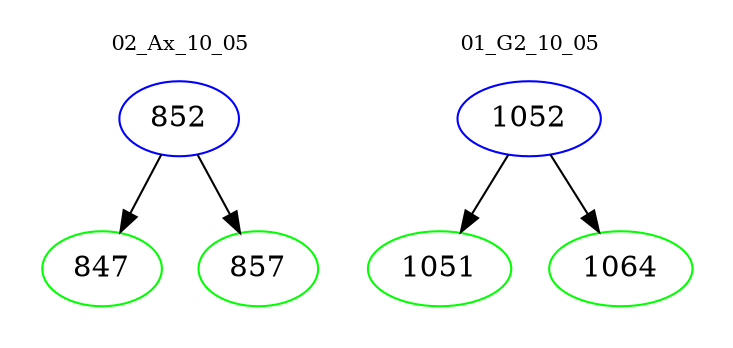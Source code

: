 digraph{
subgraph cluster_0 {
color = white
label = "02_Ax_10_05";
fontsize=10;
T0_852 [label="852", color="blue"]
T0_852 -> T0_847 [color="black"]
T0_847 [label="847", color="green"]
T0_852 -> T0_857 [color="black"]
T0_857 [label="857", color="green"]
}
subgraph cluster_1 {
color = white
label = "01_G2_10_05";
fontsize=10;
T1_1052 [label="1052", color="blue"]
T1_1052 -> T1_1051 [color="black"]
T1_1051 [label="1051", color="green"]
T1_1052 -> T1_1064 [color="black"]
T1_1064 [label="1064", color="green"]
}
}
